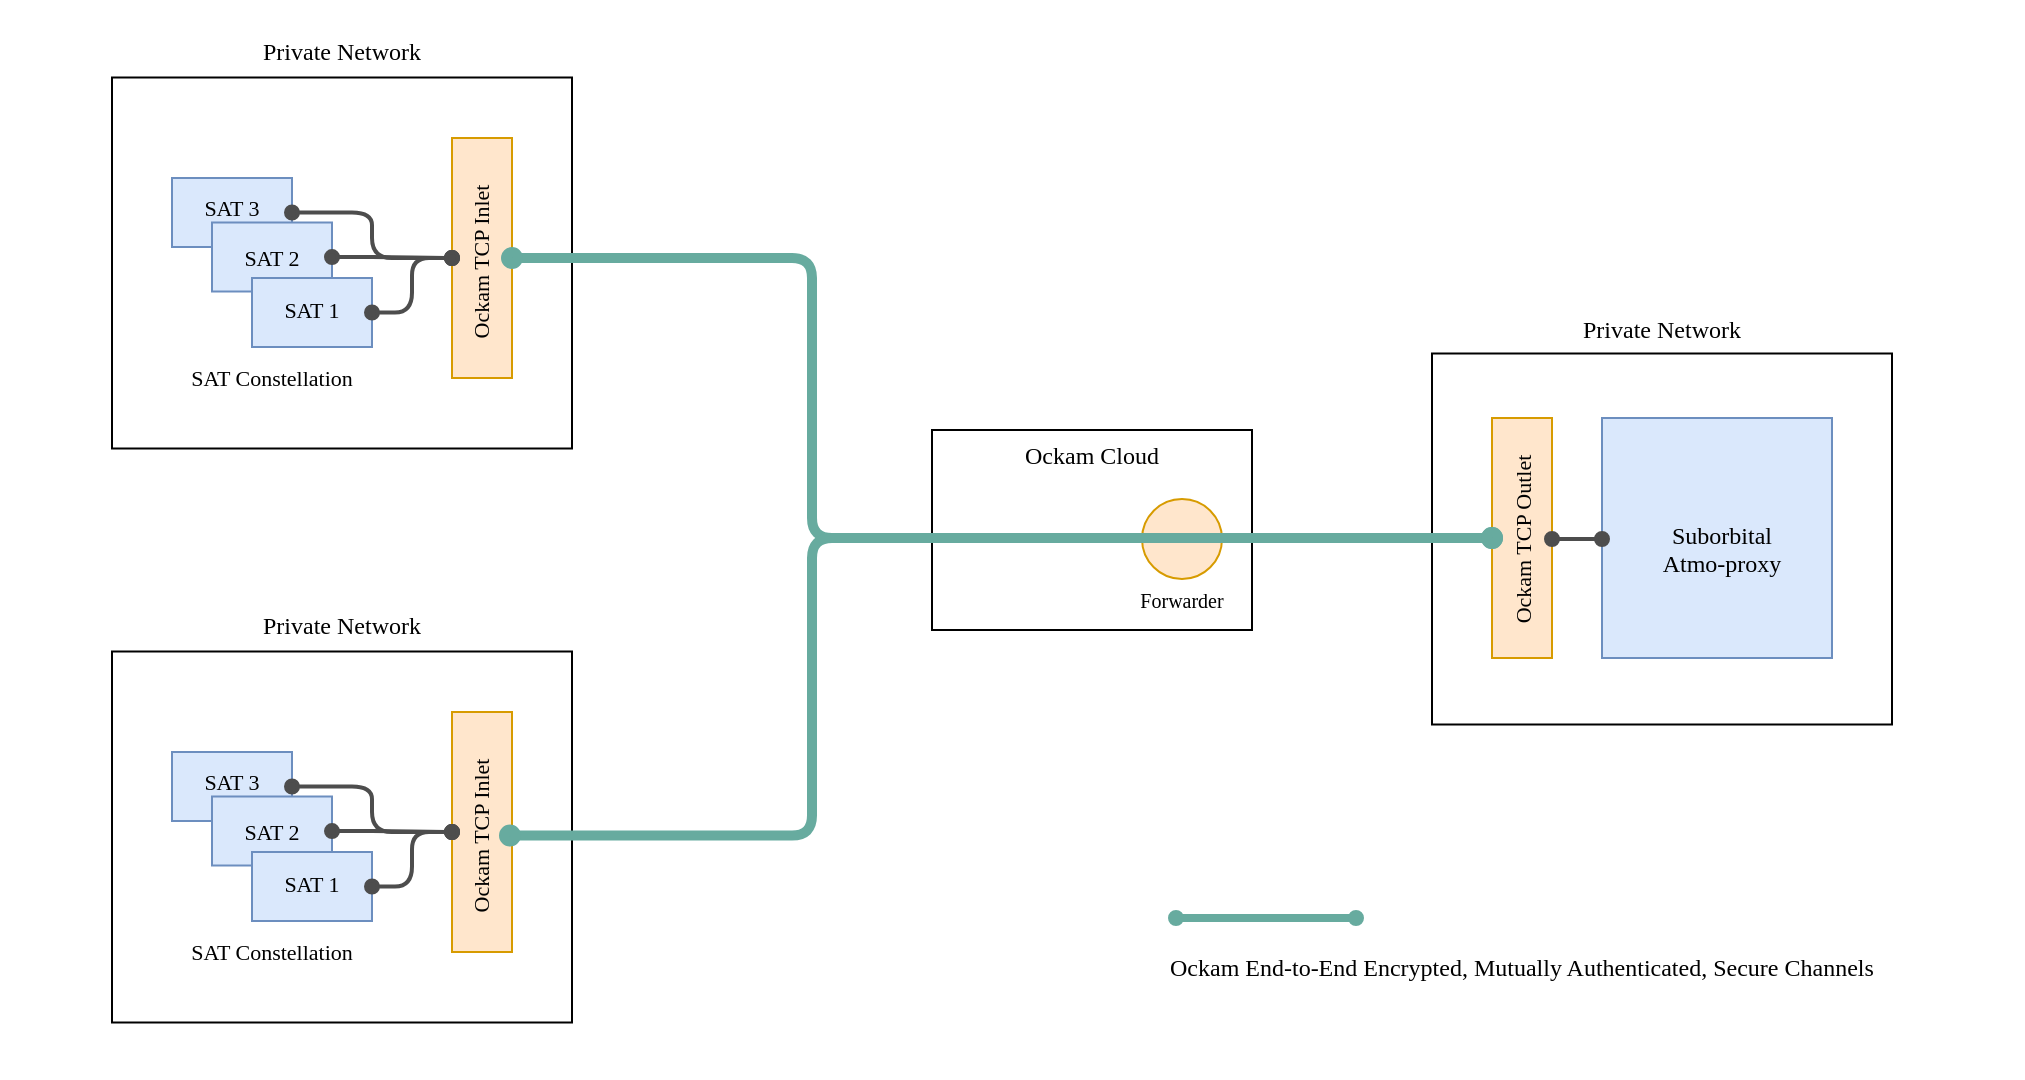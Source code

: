 <mxfile version="15.8.7" type="device"><diagram id="xy5q5J3yTkHpubjTnHIN" name="Page-1"><mxGraphModel dx="-594" dy="892" grid="1" gridSize="10" guides="1" tooltips="1" connect="1" arrows="1" fold="1" page="1" pageScale="1" pageWidth="1700" pageHeight="1100" math="0" shadow="0"><root><mxCell id="0"/><mxCell id="1" parent="0"/><mxCell id="Hzzxy5zYUkkuq_HmFjHp-1" value="" style="rounded=0;whiteSpace=wrap;html=1;fontFamily=Verdana;fontSize=10;strokeColor=none;sketch=0;movable=1;" parent="1" vertex="1"><mxGeometry x="1954.5" y="281" width="1011" height="539" as="geometry"/></mxCell><mxCell id="Hzzxy5zYUkkuq_HmFjHp-58" value="" style="rounded=0;whiteSpace=wrap;html=1;fontFamily=Verdana;" parent="1" vertex="1"><mxGeometry x="2670" y="457.75" width="230" height="185.5" as="geometry"/></mxCell><mxCell id="Hzzxy5zYUkkuq_HmFjHp-2" value="" style="rounded=0;whiteSpace=wrap;html=1;fontFamily=Verdana;" parent="1" vertex="1"><mxGeometry x="2010" y="319.75" width="230" height="185.5" as="geometry"/></mxCell><mxCell id="Hzzxy5zYUkkuq_HmFjHp-5" value="" style="rounded=0;whiteSpace=wrap;html=1;fontFamily=Verdana;" parent="1" vertex="1"><mxGeometry x="2420" y="496" width="160" height="100" as="geometry"/></mxCell><mxCell id="Hzzxy5zYUkkuq_HmFjHp-8" value="" style="rounded=0;whiteSpace=wrap;html=1;fillColor=#ffe6cc;strokeColor=#d79b00;fontFamily=Verdana;" parent="1" vertex="1"><mxGeometry x="2180" y="350" width="30" height="120" as="geometry"/></mxCell><mxCell id="Hzzxy5zYUkkuq_HmFjHp-9" value="" style="rounded=0;whiteSpace=wrap;html=1;fillColor=#ffe6cc;strokeColor=#d79b00;fontFamily=Verdana;" parent="1" vertex="1"><mxGeometry x="2700" y="490" width="30" height="120" as="geometry"/></mxCell><mxCell id="Hzzxy5zYUkkuq_HmFjHp-14" style="edgeStyle=orthogonalEdgeStyle;rounded=1;orthogonalLoop=1;jettySize=auto;html=1;entryX=0;entryY=0.5;entryDx=0;entryDy=0;endArrow=oval;endFill=1;startArrow=oval;startFill=1;strokeWidth=5;strokeColor=#67AB9F;fontFamily=Verdana;" parent="1" source="Hzzxy5zYUkkuq_HmFjHp-8" target="Hzzxy5zYUkkuq_HmFjHp-9" edge="1"><mxGeometry relative="1" as="geometry"><Array as="points"><mxPoint x="2360" y="410"/><mxPoint x="2360" y="550"/></Array></mxGeometry></mxCell><mxCell id="Hzzxy5zYUkkuq_HmFjHp-17" value="&lt;font style=&quot;font-size: 12px&quot;&gt;Ockam Cloud&lt;/font&gt;" style="text;html=1;strokeColor=none;fillColor=none;align=center;verticalAlign=middle;whiteSpace=wrap;rounded=0;fontSize=16;fontFamily=Verdana;" parent="1" vertex="1"><mxGeometry x="2450" y="492.25" width="100" height="30" as="geometry"/></mxCell><mxCell id="Hzzxy5zYUkkuq_HmFjHp-19" value="&lt;font style=&quot;font-size: 12px&quot;&gt;Private Network&lt;/font&gt;" style="text;html=1;strokeColor=none;fillColor=none;align=center;verticalAlign=middle;whiteSpace=wrap;rounded=0;fontSize=16;fontFamily=Verdana;" parent="1" vertex="1"><mxGeometry x="2075" y="289.75" width="100" height="30" as="geometry"/></mxCell><mxCell id="Hzzxy5zYUkkuq_HmFjHp-22" value="" style="rounded=0;whiteSpace=wrap;html=1;fillColor=#dae8fc;strokeColor=#6c8ebf;fontFamily=Verdana;" parent="1" vertex="1"><mxGeometry x="2040" y="370" width="60" height="34.5" as="geometry"/></mxCell><mxCell id="Hzzxy5zYUkkuq_HmFjHp-26" style="edgeStyle=orthogonalEdgeStyle;rounded=1;orthogonalLoop=1;jettySize=auto;html=1;entryX=1;entryY=0.5;entryDx=0;entryDy=0;fontFamily=Verdana;fontSize=12;startArrow=oval;startFill=1;endArrow=oval;endFill=1;strokeColor=#4D4D4D;strokeWidth=2;" parent="1" source="Hzzxy5zYUkkuq_HmFjHp-8" target="Hzzxy5zYUkkuq_HmFjHp-22" edge="1"><mxGeometry relative="1" as="geometry"/></mxCell><mxCell id="Hzzxy5zYUkkuq_HmFjHp-28" value="" style="rounded=0;whiteSpace=wrap;html=1;fillColor=#dae8fc;strokeColor=#6c8ebf;fontFamily=Verdana;" parent="1" vertex="1"><mxGeometry x="2060" y="392.25" width="60" height="34.5" as="geometry"/></mxCell><mxCell id="Hzzxy5zYUkkuq_HmFjHp-34" style="edgeStyle=orthogonalEdgeStyle;rounded=1;orthogonalLoop=1;jettySize=auto;html=1;entryX=0;entryY=0.5;entryDx=0;entryDy=0;fontFamily=Verdana;fontSize=12;startArrow=oval;startFill=1;endArrow=oval;endFill=1;strokeColor=#4D4D4D;strokeWidth=2;" parent="1" source="Hzzxy5zYUkkuq_HmFjHp-28" target="Hzzxy5zYUkkuq_HmFjHp-8" edge="1"><mxGeometry relative="1" as="geometry"/></mxCell><mxCell id="Hzzxy5zYUkkuq_HmFjHp-35" value="" style="rounded=0;whiteSpace=wrap;html=1;fillColor=#dae8fc;strokeColor=#6c8ebf;fontFamily=Verdana;" parent="1" vertex="1"><mxGeometry x="2080" y="420" width="60" height="34.5" as="geometry"/></mxCell><mxCell id="Hzzxy5zYUkkuq_HmFjHp-36" style="edgeStyle=orthogonalEdgeStyle;rounded=1;orthogonalLoop=1;jettySize=auto;html=1;entryX=0;entryY=0.5;entryDx=0;entryDy=0;fontFamily=Verdana;fontSize=12;startArrow=oval;startFill=1;endArrow=oval;endFill=1;strokeColor=#4D4D4D;strokeWidth=2;" parent="1" source="Hzzxy5zYUkkuq_HmFjHp-35" target="Hzzxy5zYUkkuq_HmFjHp-8" edge="1"><mxGeometry relative="1" as="geometry"/></mxCell><mxCell id="Hzzxy5zYUkkuq_HmFjHp-37" value="&lt;font style=&quot;font-size: 11px;&quot;&gt;SAT C&lt;/font&gt;&lt;font style=&quot;font-size: 11px;&quot;&gt;&lt;span style=&quot;font-size: 11px;&quot;&gt;onstellation&lt;/span&gt;&lt;/font&gt;" style="text;html=1;strokeColor=none;fillColor=none;align=center;verticalAlign=middle;whiteSpace=wrap;rounded=0;fontSize=11;fontFamily=Verdana;" parent="1" vertex="1"><mxGeometry x="2035" y="455" width="110" height="30" as="geometry"/></mxCell><mxCell id="Hzzxy5zYUkkuq_HmFjHp-38" value="Ockam TCP Inlet" style="text;html=1;strokeColor=none;fillColor=none;align=center;verticalAlign=middle;whiteSpace=wrap;rounded=0;fontSize=11;fontFamily=Verdana;rotation=-90;" parent="1" vertex="1"><mxGeometry x="2139" y="396.75" width="110" height="30" as="geometry"/></mxCell><mxCell id="Hzzxy5zYUkkuq_HmFjHp-40" value="&lt;span style=&quot;color: rgb(0, 0, 0); font-size: 11px; font-style: normal; font-weight: 400; letter-spacing: normal; text-indent: 0px; text-transform: none; word-spacing: 0px; display: inline; float: none;&quot;&gt;SAT 1&lt;/span&gt;" style="text;whiteSpace=wrap;html=1;fontSize=11;fontFamily=Verdana;align=center;fillColor=none;" parent="1" vertex="1"><mxGeometry x="2090" y="422.75" width="40" height="30" as="geometry"/></mxCell><mxCell id="Hzzxy5zYUkkuq_HmFjHp-41" value="&lt;span style=&quot;color: rgb(0, 0, 0); font-size: 11px; font-style: normal; font-weight: 400; letter-spacing: normal; text-indent: 0px; text-transform: none; word-spacing: 0px; display: inline; float: none;&quot;&gt;SAT 2&lt;/span&gt;" style="text;whiteSpace=wrap;html=1;fontSize=11;fontFamily=Verdana;align=center;fillColor=none;" parent="1" vertex="1"><mxGeometry x="2070" y="396.75" width="40" height="30" as="geometry"/></mxCell><mxCell id="Hzzxy5zYUkkuq_HmFjHp-42" value="&lt;span style=&quot;color: rgb(0, 0, 0); font-size: 11px; font-style: normal; font-weight: 400; letter-spacing: normal; text-indent: 0px; text-transform: none; word-spacing: 0px; display: inline; float: none;&quot;&gt;SAT 3&lt;/span&gt;" style="text;whiteSpace=wrap;html=1;fontSize=11;fontFamily=Verdana;align=center;fillColor=none;" parent="1" vertex="1"><mxGeometry x="2050" y="372.25" width="40" height="30" as="geometry"/></mxCell><mxCell id="Hzzxy5zYUkkuq_HmFjHp-43" value="" style="rounded=0;whiteSpace=wrap;html=1;fontFamily=Verdana;" parent="1" vertex="1"><mxGeometry x="2010" y="606.75" width="230" height="185.5" as="geometry"/></mxCell><mxCell id="Hzzxy5zYUkkuq_HmFjHp-44" value="" style="rounded=0;whiteSpace=wrap;html=1;fillColor=#ffe6cc;strokeColor=#d79b00;fontFamily=Verdana;" parent="1" vertex="1"><mxGeometry x="2180" y="637" width="30" height="120" as="geometry"/></mxCell><mxCell id="Hzzxy5zYUkkuq_HmFjHp-45" value="&lt;font style=&quot;font-size: 12px&quot;&gt;Private Network&lt;/font&gt;" style="text;html=1;strokeColor=none;fillColor=none;align=center;verticalAlign=middle;whiteSpace=wrap;rounded=0;fontSize=16;fontFamily=Verdana;" parent="1" vertex="1"><mxGeometry x="2075" y="576.75" width="100" height="30" as="geometry"/></mxCell><mxCell id="Hzzxy5zYUkkuq_HmFjHp-46" value="" style="rounded=0;whiteSpace=wrap;html=1;fillColor=#dae8fc;strokeColor=#6c8ebf;fontFamily=Verdana;" parent="1" vertex="1"><mxGeometry x="2040" y="657" width="60" height="34.5" as="geometry"/></mxCell><mxCell id="Hzzxy5zYUkkuq_HmFjHp-47" style="edgeStyle=orthogonalEdgeStyle;rounded=1;orthogonalLoop=1;jettySize=auto;html=1;entryX=1;entryY=0.5;entryDx=0;entryDy=0;fontFamily=Verdana;fontSize=12;startArrow=oval;startFill=1;endArrow=oval;endFill=1;strokeColor=#4D4D4D;strokeWidth=2;" parent="1" source="Hzzxy5zYUkkuq_HmFjHp-44" target="Hzzxy5zYUkkuq_HmFjHp-46" edge="1"><mxGeometry relative="1" as="geometry"/></mxCell><mxCell id="Hzzxy5zYUkkuq_HmFjHp-48" value="" style="rounded=0;whiteSpace=wrap;html=1;fillColor=#dae8fc;strokeColor=#6c8ebf;fontFamily=Verdana;" parent="1" vertex="1"><mxGeometry x="2060" y="679.25" width="60" height="34.5" as="geometry"/></mxCell><mxCell id="Hzzxy5zYUkkuq_HmFjHp-49" style="edgeStyle=orthogonalEdgeStyle;rounded=1;orthogonalLoop=1;jettySize=auto;html=1;entryX=0;entryY=0.5;entryDx=0;entryDy=0;fontFamily=Verdana;fontSize=12;startArrow=oval;startFill=1;endArrow=oval;endFill=1;strokeColor=#4D4D4D;strokeWidth=2;" parent="1" source="Hzzxy5zYUkkuq_HmFjHp-48" target="Hzzxy5zYUkkuq_HmFjHp-44" edge="1"><mxGeometry relative="1" as="geometry"/></mxCell><mxCell id="Hzzxy5zYUkkuq_HmFjHp-50" value="" style="rounded=0;whiteSpace=wrap;html=1;fillColor=#dae8fc;strokeColor=#6c8ebf;fontFamily=Verdana;" parent="1" vertex="1"><mxGeometry x="2080" y="707" width="60" height="34.5" as="geometry"/></mxCell><mxCell id="Hzzxy5zYUkkuq_HmFjHp-51" style="edgeStyle=orthogonalEdgeStyle;rounded=1;orthogonalLoop=1;jettySize=auto;html=1;entryX=0;entryY=0.5;entryDx=0;entryDy=0;fontFamily=Verdana;fontSize=12;startArrow=oval;startFill=1;endArrow=oval;endFill=1;strokeColor=#4D4D4D;strokeWidth=2;" parent="1" source="Hzzxy5zYUkkuq_HmFjHp-50" target="Hzzxy5zYUkkuq_HmFjHp-44" edge="1"><mxGeometry relative="1" as="geometry"/></mxCell><mxCell id="Hzzxy5zYUkkuq_HmFjHp-52" value="&lt;font style=&quot;font-size: 11px;&quot;&gt;SAT C&lt;/font&gt;&lt;font style=&quot;font-size: 11px;&quot;&gt;&lt;span style=&quot;font-size: 11px;&quot;&gt;onstellation&lt;/span&gt;&lt;/font&gt;" style="text;html=1;strokeColor=none;fillColor=none;align=center;verticalAlign=middle;whiteSpace=wrap;rounded=0;fontSize=11;fontFamily=Verdana;" parent="1" vertex="1"><mxGeometry x="2035" y="742" width="110" height="30" as="geometry"/></mxCell><mxCell id="Hzzxy5zYUkkuq_HmFjHp-53" value="Ockam TCP Inlet" style="text;html=1;strokeColor=none;fillColor=none;align=center;verticalAlign=middle;whiteSpace=wrap;rounded=0;fontSize=11;fontFamily=Verdana;rotation=-90;" parent="1" vertex="1"><mxGeometry x="2139" y="683.75" width="110" height="30" as="geometry"/></mxCell><mxCell id="Hzzxy5zYUkkuq_HmFjHp-54" value="&lt;span style=&quot;color: rgb(0, 0, 0); font-size: 11px; font-style: normal; font-weight: 400; letter-spacing: normal; text-indent: 0px; text-transform: none; word-spacing: 0px; display: inline; float: none;&quot;&gt;SAT 1&lt;/span&gt;" style="text;whiteSpace=wrap;html=1;fontSize=11;fontFamily=Verdana;align=center;fillColor=none;" parent="1" vertex="1"><mxGeometry x="2090" y="709.75" width="40" height="30" as="geometry"/></mxCell><mxCell id="Hzzxy5zYUkkuq_HmFjHp-55" value="&lt;span style=&quot;color: rgb(0, 0, 0); font-size: 11px; font-style: normal; font-weight: 400; letter-spacing: normal; text-indent: 0px; text-transform: none; word-spacing: 0px; display: inline; float: none;&quot;&gt;SAT 2&lt;/span&gt;" style="text;whiteSpace=wrap;html=1;fontSize=11;fontFamily=Verdana;align=center;fillColor=none;" parent="1" vertex="1"><mxGeometry x="2070" y="683.75" width="40" height="30" as="geometry"/></mxCell><mxCell id="Hzzxy5zYUkkuq_HmFjHp-56" value="&lt;span style=&quot;color: rgb(0, 0, 0); font-size: 11px; font-style: normal; font-weight: 400; letter-spacing: normal; text-indent: 0px; text-transform: none; word-spacing: 0px; display: inline; float: none;&quot;&gt;SAT 3&lt;/span&gt;" style="text;whiteSpace=wrap;html=1;fontSize=11;fontFamily=Verdana;align=center;fillColor=none;" parent="1" vertex="1"><mxGeometry x="2050" y="659.25" width="40" height="30" as="geometry"/></mxCell><mxCell id="Hzzxy5zYUkkuq_HmFjHp-65" value="" style="ellipse;whiteSpace=wrap;html=1;aspect=fixed;labelBackgroundColor=none;fontFamily=Verdana;fontSize=11;fillColor=#ffe6cc;strokeColor=#d79b00;" parent="1" vertex="1"><mxGeometry x="2525" y="530.5" width="40" height="40" as="geometry"/></mxCell><mxCell id="Hzzxy5zYUkkuq_HmFjHp-57" style="edgeStyle=orthogonalEdgeStyle;rounded=1;orthogonalLoop=1;jettySize=auto;html=1;endArrow=oval;endFill=1;startArrow=oval;startFill=1;strokeWidth=5;strokeColor=#67AB9F;exitX=0.5;exitY=1;exitDx=0;exitDy=0;fontFamily=Verdana;" parent="1" source="Hzzxy5zYUkkuq_HmFjHp-53" target="Hzzxy5zYUkkuq_HmFjHp-9" edge="1"><mxGeometry relative="1" as="geometry"><mxPoint x="2180" y="510" as="sourcePoint"/><mxPoint x="2670" y="649.5" as="targetPoint"/><Array as="points"><mxPoint x="2360" y="699"/><mxPoint x="2360" y="550"/></Array></mxGeometry></mxCell><mxCell id="Hzzxy5zYUkkuq_HmFjHp-59" value="&lt;font style=&quot;font-size: 12px&quot;&gt;Private Network&lt;/font&gt;" style="text;html=1;strokeColor=none;fillColor=none;align=center;verticalAlign=middle;whiteSpace=wrap;rounded=0;fontSize=16;fontFamily=Verdana;" parent="1" vertex="1"><mxGeometry x="2735" y="428.75" width="100" height="30" as="geometry"/></mxCell><mxCell id="Hzzxy5zYUkkuq_HmFjHp-60" value="Ockam TCP Outlet" style="text;html=1;strokeColor=none;fillColor=none;align=center;verticalAlign=middle;whiteSpace=wrap;rounded=0;fontSize=11;fontFamily=Verdana;rotation=-90;" parent="1" vertex="1"><mxGeometry x="2660" y="535.5" width="110" height="30" as="geometry"/></mxCell><mxCell id="Hzzxy5zYUkkuq_HmFjHp-62" value="" style="rounded=0;whiteSpace=wrap;html=1;fillColor=#dae8fc;strokeColor=#6c8ebf;fontFamily=Verdana;" parent="1" vertex="1"><mxGeometry x="2755" y="490" width="115" height="120" as="geometry"/></mxCell><mxCell id="Hzzxy5zYUkkuq_HmFjHp-63" value="&lt;span style=&quot;color: rgb(0, 0, 0); font-size: 12px; font-style: normal; font-weight: 400; letter-spacing: normal; text-indent: 0px; text-transform: none; word-spacing: 0px; display: inline; float: none;&quot;&gt;Suborbital&lt;br style=&quot;font-size: 12px;&quot;&gt;Atmo-proxy&lt;/span&gt;" style="text;whiteSpace=wrap;html=1;fontSize=12;fontFamily=Verdana;align=center;fillColor=none;" parent="1" vertex="1"><mxGeometry x="2755" y="535" width="120" height="30" as="geometry"/></mxCell><mxCell id="Hzzxy5zYUkkuq_HmFjHp-64" style="edgeStyle=orthogonalEdgeStyle;rounded=1;orthogonalLoop=1;jettySize=auto;html=1;entryX=0;entryY=0.5;entryDx=0;entryDy=0;fontFamily=Verdana;fontSize=12;startArrow=oval;startFill=1;endArrow=oval;endFill=1;strokeColor=#4D4D4D;strokeWidth=2;exitX=0.5;exitY=1;exitDx=0;exitDy=0;" parent="1" source="Hzzxy5zYUkkuq_HmFjHp-60" target="Hzzxy5zYUkkuq_HmFjHp-62" edge="1"><mxGeometry relative="1" as="geometry"><mxPoint x="2640" y="372.25" as="sourcePoint"/><mxPoint x="2680" y="344.95" as="targetPoint"/></mxGeometry></mxCell><mxCell id="Hzzxy5zYUkkuq_HmFjHp-68" value="&lt;span style=&quot;color: rgb(0, 0, 0); font-size: 10px; font-style: normal; font-weight: 400; letter-spacing: normal; text-indent: 0px; text-transform: none; word-spacing: 0px; display: inline; float: none;&quot;&gt;Forwarder&lt;/span&gt;" style="text;whiteSpace=wrap;html=1;fontSize=10;fontFamily=Verdana;align=center;verticalAlign=middle;" parent="1" vertex="1"><mxGeometry x="2510" y="566" width="70" height="30" as="geometry"/></mxCell><mxCell id="Hzzxy5zYUkkuq_HmFjHp-71" value="&lt;div style=&quot;font-size: 12px&quot;&gt;&lt;span style=&quot;font-size: 12px&quot;&gt;&lt;font style=&quot;font-size: 12px ; line-height: 130%&quot;&gt;Ockam End-to-End Encrypted, Mutually Authenticated, Secure Channels&lt;/font&gt;&lt;/span&gt;&lt;/div&gt;" style="text;whiteSpace=wrap;html=1;fontSize=12;fontFamily=Verdana;sketch=0;align=left;fontColor=#000000;" parent="1" vertex="1"><mxGeometry x="2537" y="751" width="370" height="20" as="geometry"/></mxCell><mxCell id="Hzzxy5zYUkkuq_HmFjHp-72" value="" style="endArrow=oval;html=1;fontFamily=Verdana;strokeWidth=4;startArrow=oval;startFill=1;endFill=1;exitX=0.415;exitY=1.003;exitDx=0;exitDy=0;exitPerimeter=0;fillColor=#f8cecc;endSize=4;startSize=4;strokeColor=#67AB9F;sketch=0;" parent="1" edge="1"><mxGeometry x="2502.74" y="765" width="50" height="50" as="geometry"><mxPoint x="2542" y="740" as="sourcePoint"/><mxPoint x="2632" y="740" as="targetPoint"/></mxGeometry></mxCell></root></mxGraphModel></diagram></mxfile>